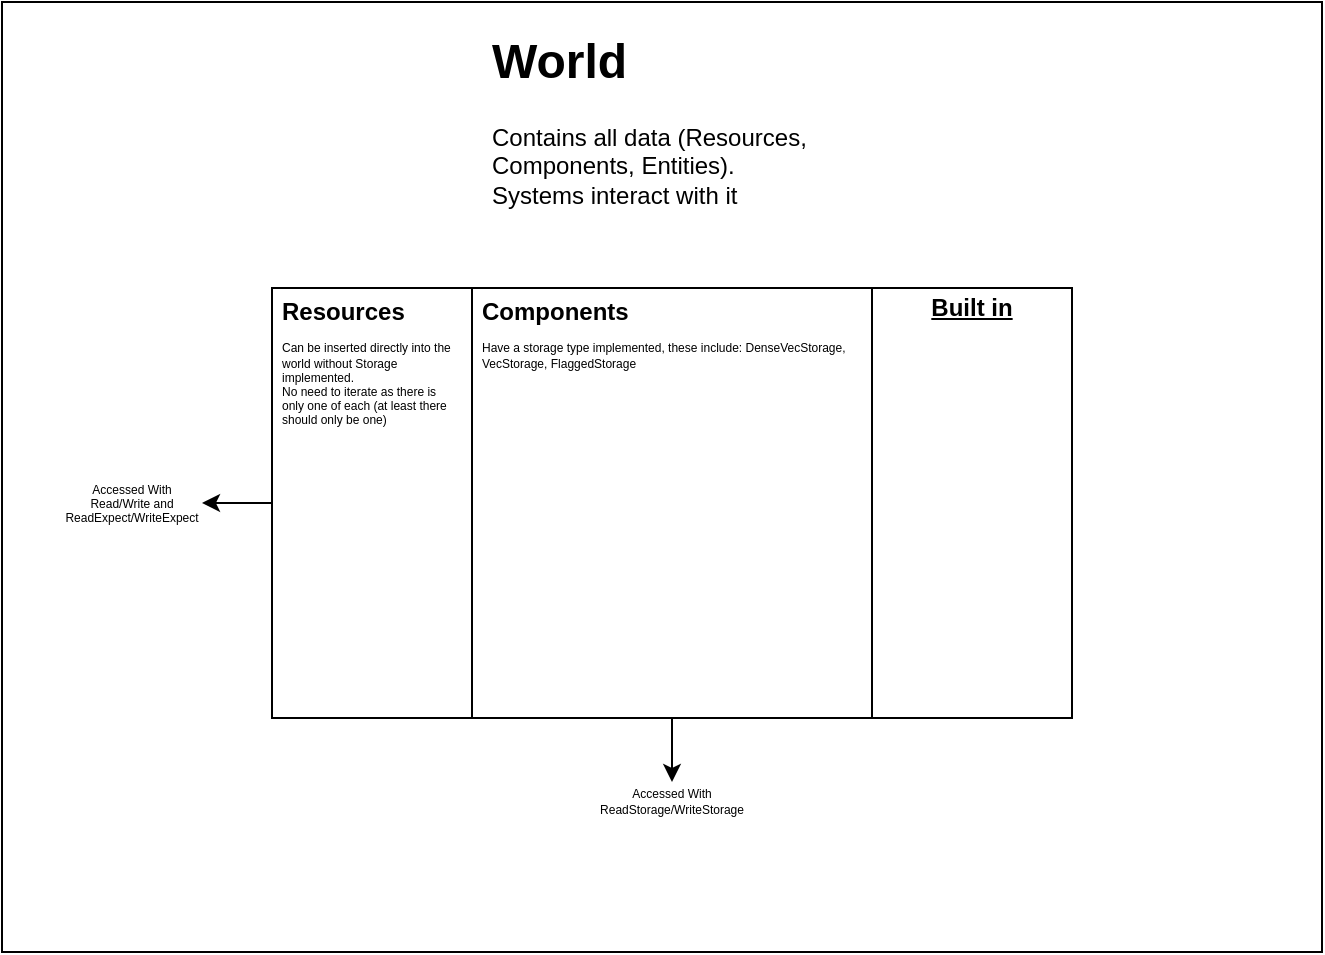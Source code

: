 <mxfile version="13.6.4" type="github">
  <diagram id="iOvmld8MMDye9ALz8odJ" name="Page-1">
    <mxGraphModel dx="433" dy="422" grid="1" gridSize="10" guides="1" tooltips="1" connect="1" arrows="1" fold="1" page="1" pageScale="1" pageWidth="850" pageHeight="1100" math="0" shadow="0">
      <root>
        <mxCell id="0" />
        <mxCell id="1" parent="0" />
        <mxCell id="Fb1w56h0Uh3I9aH5ZNQk-20" value="" style="rounded=0;whiteSpace=wrap;html=1;fontSize=6;" parent="1" vertex="1">
          <mxGeometry x="90" y="300" width="660" height="475" as="geometry" />
        </mxCell>
        <mxCell id="Fb1w56h0Uh3I9aH5ZNQk-17" style="edgeStyle=orthogonalEdgeStyle;rounded=0;orthogonalLoop=1;jettySize=auto;html=1;entryX=0.5;entryY=0;entryDx=0;entryDy=0;fontSize=6;" parent="1" source="Fb1w56h0Uh3I9aH5ZNQk-1" target="Fb1w56h0Uh3I9aH5ZNQk-16" edge="1">
          <mxGeometry relative="1" as="geometry" />
        </mxCell>
        <mxCell id="Fb1w56h0Uh3I9aH5ZNQk-1" value="" style="rounded=0;whiteSpace=wrap;html=1;" parent="1" vertex="1">
          <mxGeometry x="325" y="443" width="200" height="215" as="geometry" />
        </mxCell>
        <mxCell id="Fb1w56h0Uh3I9aH5ZNQk-3" value="&lt;h1&gt;World&lt;/h1&gt;&lt;div&gt;Contains all data (Resources, Components, Entities).&lt;/div&gt;&lt;div&gt;Systems interact with it&lt;br&gt;&lt;/div&gt;" style="text;html=1;strokeColor=none;fillColor=none;spacing=5;spacingTop=-20;whiteSpace=wrap;overflow=hidden;rounded=0;" parent="1" vertex="1">
          <mxGeometry x="330" y="310" width="190" height="120" as="geometry" />
        </mxCell>
        <mxCell id="Fb1w56h0Uh3I9aH5ZNQk-4" value="" style="rounded=0;whiteSpace=wrap;html=1;" parent="1" vertex="1">
          <mxGeometry x="525" y="443" width="100" height="215" as="geometry" />
        </mxCell>
        <mxCell id="Fb1w56h0Uh3I9aH5ZNQk-5" value="&lt;b&gt;&lt;u&gt;Built in&lt;br&gt;&lt;/u&gt;&lt;/b&gt;" style="text;html=1;strokeColor=none;fillColor=none;align=center;verticalAlign=middle;whiteSpace=wrap;rounded=0;" parent="1" vertex="1">
          <mxGeometry x="525" y="443" width="100" height="20" as="geometry" />
        </mxCell>
        <mxCell id="Fb1w56h0Uh3I9aH5ZNQk-15" style="edgeStyle=orthogonalEdgeStyle;rounded=0;orthogonalLoop=1;jettySize=auto;html=1;entryX=1;entryY=0.5;entryDx=0;entryDy=0;" parent="1" source="Fb1w56h0Uh3I9aH5ZNQk-8" target="Fb1w56h0Uh3I9aH5ZNQk-14" edge="1">
          <mxGeometry relative="1" as="geometry" />
        </mxCell>
        <mxCell id="Fb1w56h0Uh3I9aH5ZNQk-8" value="" style="rounded=0;whiteSpace=wrap;html=1;" parent="1" vertex="1">
          <mxGeometry x="225" y="443" width="100" height="215" as="geometry" />
        </mxCell>
        <mxCell id="Fb1w56h0Uh3I9aH5ZNQk-14" value="&lt;font style=&quot;font-size: 6px&quot;&gt;Accessed With Read/Write and ReadExpect/WriteExpect&lt;/font&gt;" style="text;html=1;strokeColor=none;fillColor=none;align=center;verticalAlign=middle;whiteSpace=wrap;rounded=0;labelPosition=center;verticalLabelPosition=middle;fontSize=6;" parent="1" vertex="1">
          <mxGeometry x="120" y="540.25" width="70" height="20.5" as="geometry" />
        </mxCell>
        <mxCell id="Fb1w56h0Uh3I9aH5ZNQk-16" value="&lt;font style=&quot;font-size: 6px&quot;&gt;Accessed With ReadStorage/WriteStorage&lt;br&gt;&lt;/font&gt;" style="text;html=1;strokeColor=none;fillColor=none;align=center;verticalAlign=middle;whiteSpace=wrap;rounded=0;labelPosition=center;verticalLabelPosition=middle;fontSize=6;" parent="1" vertex="1">
          <mxGeometry x="390" y="690" width="70" height="20.5" as="geometry" />
        </mxCell>
        <mxCell id="Fb1w56h0Uh3I9aH5ZNQk-18" value="&lt;h1&gt;Components&lt;/h1&gt;&lt;p&gt;Have a storage type implemented, these include: DenseVecStorage, VecStorage, FlaggedStorage&lt;/p&gt;&lt;p&gt;Must be iterated over to get elements.&lt;br&gt;&lt;/p&gt;" style="text;html=1;strokeColor=none;fillColor=none;spacing=5;spacingTop=-20;whiteSpace=wrap;overflow=hidden;rounded=0;fontSize=6;" parent="1" vertex="1">
          <mxGeometry x="325" y="450" width="190" height="40" as="geometry" />
        </mxCell>
        <mxCell id="Fb1w56h0Uh3I9aH5ZNQk-19" value="&lt;h1&gt;Resources&lt;/h1&gt;&lt;div&gt;Can be inserted directly into the world without Storage implemented.&lt;/div&gt;&lt;div&gt;No need to iterate as there is only one of each (at least there should only be one)&lt;br&gt;&lt;/div&gt;" style="text;html=1;strokeColor=none;fillColor=none;spacing=5;spacingTop=-20;whiteSpace=wrap;overflow=hidden;rounded=0;fontSize=6;" parent="1" vertex="1">
          <mxGeometry x="225" y="450" width="95" height="70" as="geometry" />
        </mxCell>
      </root>
    </mxGraphModel>
  </diagram>
</mxfile>
